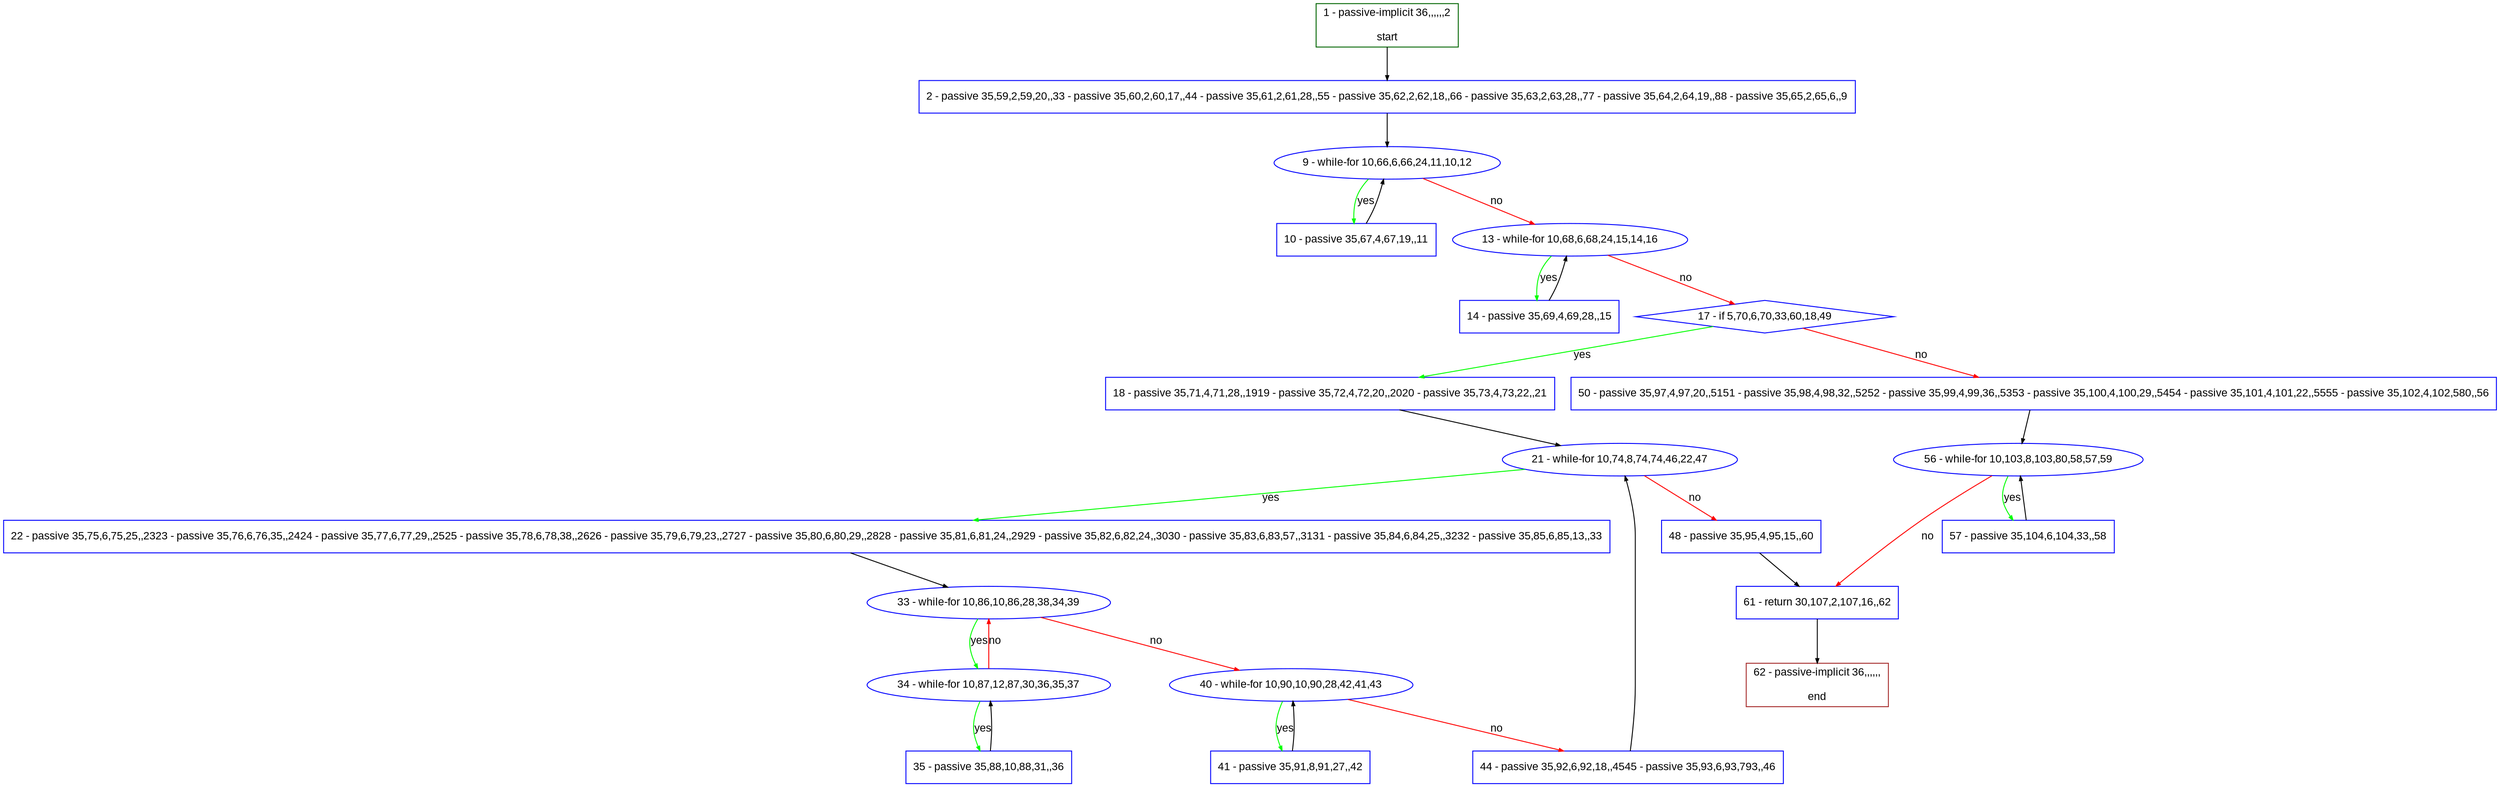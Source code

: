 digraph "" {
  graph [pack="true", label="", fontsize="12", packmode="clust", fontname="Arial", fillcolor="#FFFFCC", bgcolor="white", style="rounded,filled", compound="true"];
  node [node_initialized="no", label="", color="grey", fontsize="12", fillcolor="white", fontname="Arial", style="filled", shape="rectangle", compound="true", fixedsize="false"];
  edge [fontcolor="black", arrowhead="normal", arrowtail="none", arrowsize="0.5", ltail="", label="", color="black", fontsize="12", lhead="", fontname="Arial", dir="forward", compound="true"];
  __N1 [label="2 - passive 35,59,2,59,20,,33 - passive 35,60,2,60,17,,44 - passive 35,61,2,61,28,,55 - passive 35,62,2,62,18,,66 - passive 35,63,2,63,28,,77 - passive 35,64,2,64,19,,88 - passive 35,65,2,65,6,,9", color="#0000ff", fillcolor="#ffffff", style="filled", shape="box"];
  __N2 [label="1 - passive-implicit 36,,,,,,2\n\nstart", color="#006400", fillcolor="#ffffff", style="filled", shape="box"];
  __N3 [label="9 - while-for 10,66,6,66,24,11,10,12", color="#0000ff", fillcolor="#ffffff", style="filled", shape="oval"];
  __N4 [label="10 - passive 35,67,4,67,19,,11", color="#0000ff", fillcolor="#ffffff", style="filled", shape="box"];
  __N5 [label="13 - while-for 10,68,6,68,24,15,14,16", color="#0000ff", fillcolor="#ffffff", style="filled", shape="oval"];
  __N6 [label="14 - passive 35,69,4,69,28,,15", color="#0000ff", fillcolor="#ffffff", style="filled", shape="box"];
  __N7 [label="17 - if 5,70,6,70,33,60,18,49", color="#0000ff", fillcolor="#ffffff", style="filled", shape="diamond"];
  __N8 [label="18 - passive 35,71,4,71,28,,1919 - passive 35,72,4,72,20,,2020 - passive 35,73,4,73,22,,21", color="#0000ff", fillcolor="#ffffff", style="filled", shape="box"];
  __N9 [label="50 - passive 35,97,4,97,20,,5151 - passive 35,98,4,98,32,,5252 - passive 35,99,4,99,36,,5353 - passive 35,100,4,100,29,,5454 - passive 35,101,4,101,22,,5555 - passive 35,102,4,102,580,,56", color="#0000ff", fillcolor="#ffffff", style="filled", shape="box"];
  __N10 [label="21 - while-for 10,74,8,74,74,46,22,47", color="#0000ff", fillcolor="#ffffff", style="filled", shape="oval"];
  __N11 [label="22 - passive 35,75,6,75,25,,2323 - passive 35,76,6,76,35,,2424 - passive 35,77,6,77,29,,2525 - passive 35,78,6,78,38,,2626 - passive 35,79,6,79,23,,2727 - passive 35,80,6,80,29,,2828 - passive 35,81,6,81,24,,2929 - passive 35,82,6,82,24,,3030 - passive 35,83,6,83,57,,3131 - passive 35,84,6,84,25,,3232 - passive 35,85,6,85,13,,33", color="#0000ff", fillcolor="#ffffff", style="filled", shape="box"];
  __N12 [label="48 - passive 35,95,4,95,15,,60", color="#0000ff", fillcolor="#ffffff", style="filled", shape="box"];
  __N13 [label="33 - while-for 10,86,10,86,28,38,34,39", color="#0000ff", fillcolor="#ffffff", style="filled", shape="oval"];
  __N14 [label="34 - while-for 10,87,12,87,30,36,35,37", color="#0000ff", fillcolor="#ffffff", style="filled", shape="oval"];
  __N15 [label="40 - while-for 10,90,10,90,28,42,41,43", color="#0000ff", fillcolor="#ffffff", style="filled", shape="oval"];
  __N16 [label="35 - passive 35,88,10,88,31,,36", color="#0000ff", fillcolor="#ffffff", style="filled", shape="box"];
  __N17 [label="41 - passive 35,91,8,91,27,,42", color="#0000ff", fillcolor="#ffffff", style="filled", shape="box"];
  __N18 [label="44 - passive 35,92,6,92,18,,4545 - passive 35,93,6,93,793,,46", color="#0000ff", fillcolor="#ffffff", style="filled", shape="box"];
  __N19 [label="61 - return 30,107,2,107,16,,62", color="#0000ff", fillcolor="#ffffff", style="filled", shape="box"];
  __N20 [label="56 - while-for 10,103,8,103,80,58,57,59", color="#0000ff", fillcolor="#ffffff", style="filled", shape="oval"];
  __N21 [label="57 - passive 35,104,6,104,33,,58", color="#0000ff", fillcolor="#ffffff", style="filled", shape="box"];
  __N22 [label="62 - passive-implicit 36,,,,,,\n\nend", color="#a52a2a", fillcolor="#ffffff", style="filled", shape="box"];
  __N2 -> __N1 [arrowhead="normal", arrowtail="none", color="#000000", label="", dir="forward"];
  __N1 -> __N3 [arrowhead="normal", arrowtail="none", color="#000000", label="", dir="forward"];
  __N3 -> __N4 [arrowhead="normal", arrowtail="none", color="#00ff00", label="yes", dir="forward"];
  __N4 -> __N3 [arrowhead="normal", arrowtail="none", color="#000000", label="", dir="forward"];
  __N3 -> __N5 [arrowhead="normal", arrowtail="none", color="#ff0000", label="no", dir="forward"];
  __N5 -> __N6 [arrowhead="normal", arrowtail="none", color="#00ff00", label="yes", dir="forward"];
  __N6 -> __N5 [arrowhead="normal", arrowtail="none", color="#000000", label="", dir="forward"];
  __N5 -> __N7 [arrowhead="normal", arrowtail="none", color="#ff0000", label="no", dir="forward"];
  __N7 -> __N8 [arrowhead="normal", arrowtail="none", color="#00ff00", label="yes", dir="forward"];
  __N7 -> __N9 [arrowhead="normal", arrowtail="none", color="#ff0000", label="no", dir="forward"];
  __N8 -> __N10 [arrowhead="normal", arrowtail="none", color="#000000", label="", dir="forward"];
  __N10 -> __N11 [arrowhead="normal", arrowtail="none", color="#00ff00", label="yes", dir="forward"];
  __N10 -> __N12 [arrowhead="normal", arrowtail="none", color="#ff0000", label="no", dir="forward"];
  __N11 -> __N13 [arrowhead="normal", arrowtail="none", color="#000000", label="", dir="forward"];
  __N13 -> __N14 [arrowhead="normal", arrowtail="none", color="#00ff00", label="yes", dir="forward"];
  __N14 -> __N13 [arrowhead="normal", arrowtail="none", color="#ff0000", label="no", dir="forward"];
  __N13 -> __N15 [arrowhead="normal", arrowtail="none", color="#ff0000", label="no", dir="forward"];
  __N14 -> __N16 [arrowhead="normal", arrowtail="none", color="#00ff00", label="yes", dir="forward"];
  __N16 -> __N14 [arrowhead="normal", arrowtail="none", color="#000000", label="", dir="forward"];
  __N15 -> __N17 [arrowhead="normal", arrowtail="none", color="#00ff00", label="yes", dir="forward"];
  __N17 -> __N15 [arrowhead="normal", arrowtail="none", color="#000000", label="", dir="forward"];
  __N15 -> __N18 [arrowhead="normal", arrowtail="none", color="#ff0000", label="no", dir="forward"];
  __N18 -> __N10 [arrowhead="normal", arrowtail="none", color="#000000", label="", dir="forward"];
  __N12 -> __N19 [arrowhead="normal", arrowtail="none", color="#000000", label="", dir="forward"];
  __N9 -> __N20 [arrowhead="normal", arrowtail="none", color="#000000", label="", dir="forward"];
  __N20 -> __N21 [arrowhead="normal", arrowtail="none", color="#00ff00", label="yes", dir="forward"];
  __N21 -> __N20 [arrowhead="normal", arrowtail="none", color="#000000", label="", dir="forward"];
  __N20 -> __N19 [arrowhead="normal", arrowtail="none", color="#ff0000", label="no", dir="forward"];
  __N19 -> __N22 [arrowhead="normal", arrowtail="none", color="#000000", label="", dir="forward"];
}
